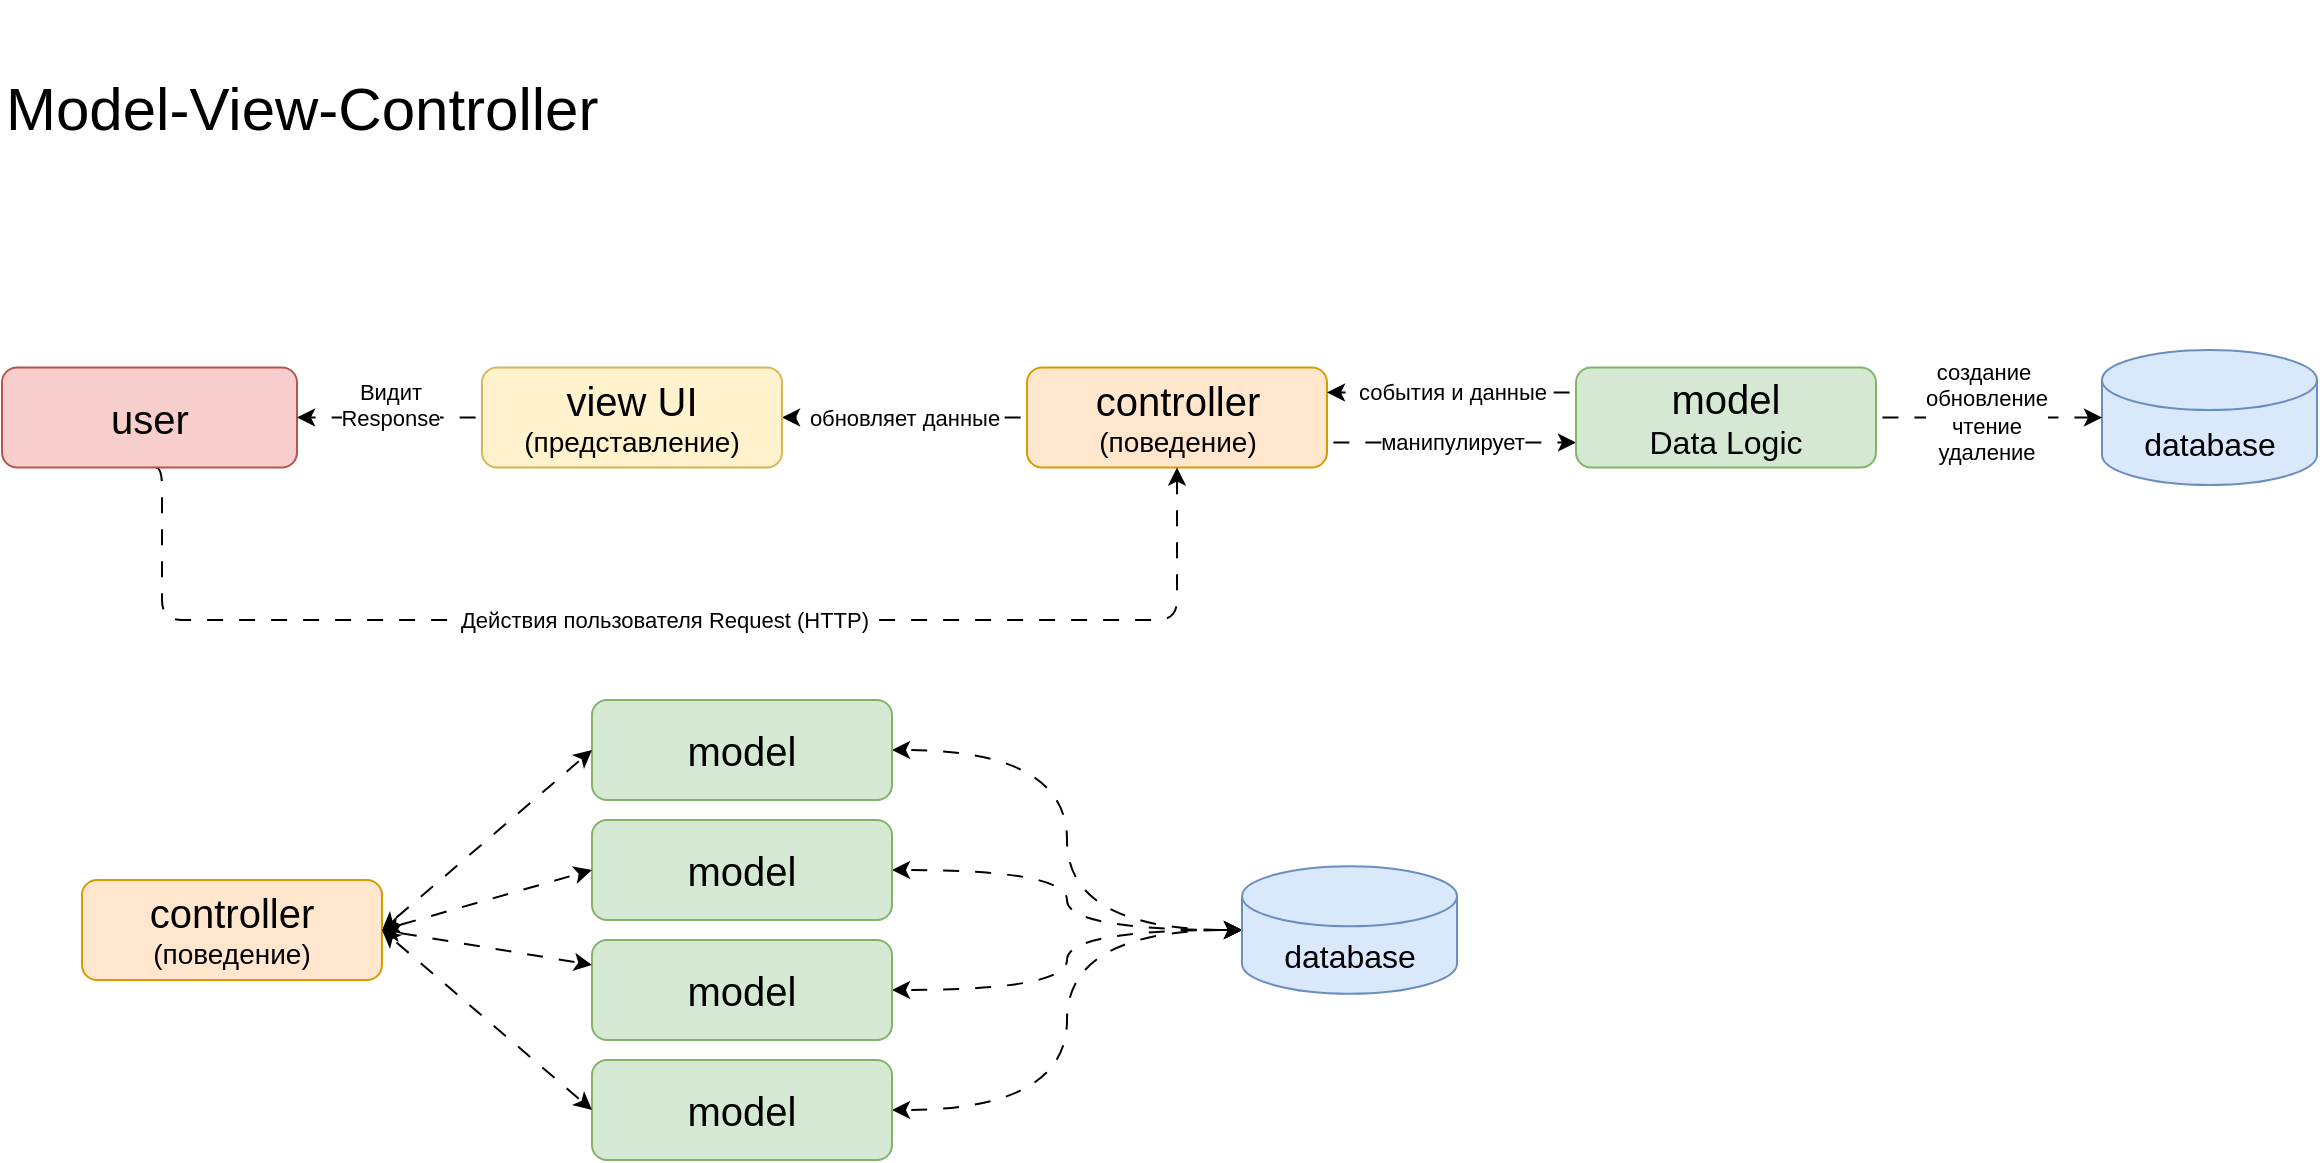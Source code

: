 <mxfile version="24.0.0" type="device">
  <diagram name="Страница — 1" id="rzjO-vOT7q0N-FWk-6G0">
    <mxGraphModel dx="1434" dy="738" grid="1" gridSize="10" guides="1" tooltips="1" connect="1" arrows="1" fold="1" page="1" pageScale="1" pageWidth="827" pageHeight="1169" math="0" shadow="0">
      <root>
        <mxCell id="0" />
        <mxCell id="1" parent="0" />
        <mxCell id="BH8-bxPjUuOaHF--VqtQ-5" value="манипулирует" style="edgeStyle=orthogonalEdgeStyle;rounded=0;orthogonalLoop=1;jettySize=auto;html=1;exitX=1;exitY=0.75;exitDx=0;exitDy=0;entryX=0;entryY=0.75;entryDx=0;entryDy=0;fillColor=#f5f5f5;strokeColor=default;flowAnimation=1;" parent="1" source="BH8-bxPjUuOaHF--VqtQ-2" target="BH8-bxPjUuOaHF--VqtQ-4" edge="1">
          <mxGeometry relative="1" as="geometry" />
        </mxCell>
        <mxCell id="v3jmCGaw-nn4HzSDJ-G7-1" value="обновляет данные" style="edgeStyle=orthogonalEdgeStyle;rounded=0;orthogonalLoop=1;jettySize=auto;html=1;exitX=0;exitY=0.5;exitDx=0;exitDy=0;flowAnimation=1;" edge="1" parent="1" source="BH8-bxPjUuOaHF--VqtQ-2" target="BH8-bxPjUuOaHF--VqtQ-15">
          <mxGeometry relative="1" as="geometry" />
        </mxCell>
        <mxCell id="BH8-bxPjUuOaHF--VqtQ-2" value="&lt;font style=&quot;&quot;&gt;&lt;span style=&quot;font-size: 20px;&quot;&gt;controller&lt;/span&gt;&lt;br&gt;&lt;font style=&quot;font-size: 14px;&quot;&gt;(поведение)&lt;/font&gt;&lt;/font&gt;" style="rounded=1;whiteSpace=wrap;html=1;fillColor=#ffe6cc;strokeColor=#d79b00;" parent="1" vertex="1">
          <mxGeometry x="552.5" y="223.75" width="150" height="50" as="geometry" />
        </mxCell>
        <mxCell id="BH8-bxPjUuOaHF--VqtQ-4" value="&lt;font style=&quot;&quot;&gt;&lt;font style=&quot;font-size: 20px;&quot;&gt;model&lt;/font&gt;&lt;br&gt;&lt;font style=&quot;font-size: 16px;&quot;&gt;Data Logic&lt;/font&gt;&lt;/font&gt;" style="rounded=1;whiteSpace=wrap;html=1;fillColor=#d5e8d4;strokeColor=#82b366;" parent="1" vertex="1">
          <mxGeometry x="827" y="223.75" width="150" height="50" as="geometry" />
        </mxCell>
        <mxCell id="BH8-bxPjUuOaHF--VqtQ-13" value="&lt;span style=&quot;font-size: 16px;&quot;&gt;database&lt;/span&gt;" style="shape=cylinder3;whiteSpace=wrap;html=1;boundedLbl=1;backgroundOutline=1;size=15;fillColor=#dae8fc;strokeColor=#6c8ebf;" parent="1" vertex="1">
          <mxGeometry x="1090" y="215" width="107.5" height="67.5" as="geometry" />
        </mxCell>
        <mxCell id="BH8-bxPjUuOaHF--VqtQ-14" style="edgeStyle=orthogonalEdgeStyle;rounded=1;orthogonalLoop=1;jettySize=auto;html=1;exitX=1;exitY=0.5;exitDx=0;exitDy=0;entryX=0;entryY=0.5;entryDx=0;entryDy=0;entryPerimeter=0;flowAnimation=1;curved=0;" parent="1" source="BH8-bxPjUuOaHF--VqtQ-4" target="BH8-bxPjUuOaHF--VqtQ-13" edge="1">
          <mxGeometry relative="1" as="geometry" />
        </mxCell>
        <mxCell id="BH8-bxPjUuOaHF--VqtQ-33" value="создание&amp;nbsp;&lt;br&gt;обновление&lt;br&gt;чтение&lt;br&gt;удаление" style="edgeLabel;html=1;align=center;verticalAlign=middle;resizable=0;points=[];" parent="BH8-bxPjUuOaHF--VqtQ-14" vertex="1" connectable="0">
          <mxGeometry x="-0.024" y="3" relative="1" as="geometry">
            <mxPoint as="offset" />
          </mxGeometry>
        </mxCell>
        <mxCell id="v3jmCGaw-nn4HzSDJ-G7-3" value="&#xa;&lt;span style=&quot;color: rgb(0, 0, 0); font-family: Helvetica; font-size: 11px; font-style: normal; font-variant-ligatures: normal; font-variant-caps: normal; font-weight: 400; letter-spacing: normal; orphans: 2; text-align: center; text-indent: 0px; text-transform: none; widows: 2; word-spacing: 0px; -webkit-text-stroke-width: 0px; white-space: nowrap; background-color: rgb(255, 255, 255); text-decoration-thickness: initial; text-decoration-style: initial; text-decoration-color: initial; display: inline !important; float: none;&quot;&gt;Видит&lt;/span&gt;&lt;br style=&quot;color: rgb(0, 0, 0); font-family: Helvetica; font-size: 11px; font-style: normal; font-variant-ligatures: normal; font-variant-caps: normal; font-weight: 400; letter-spacing: normal; orphans: 2; text-align: center; text-indent: 0px; text-transform: none; widows: 2; word-spacing: 0px; -webkit-text-stroke-width: 0px; white-space: nowrap; text-decoration-thickness: initial; text-decoration-style: initial; text-decoration-color: initial;&quot;&gt;&lt;span style=&quot;color: rgb(0, 0, 0); font-family: Helvetica; font-size: 11px; font-style: normal; font-variant-ligatures: normal; font-variant-caps: normal; font-weight: 400; letter-spacing: normal; orphans: 2; text-align: center; text-indent: 0px; text-transform: none; widows: 2; word-spacing: 0px; -webkit-text-stroke-width: 0px; white-space: nowrap; background-color: rgb(255, 255, 255); text-decoration-thickness: initial; text-decoration-style: initial; text-decoration-color: initial; display: inline !important; float: none;&quot;&gt;Response&lt;/span&gt;&#xa;&#xa;" style="edgeStyle=orthogonalEdgeStyle;rounded=0;orthogonalLoop=1;jettySize=auto;html=1;exitX=0;exitY=0.5;exitDx=0;exitDy=0;flowAnimation=1;" edge="1" parent="1" source="BH8-bxPjUuOaHF--VqtQ-15" target="BH8-bxPjUuOaHF--VqtQ-21">
          <mxGeometry relative="1" as="geometry" />
        </mxCell>
        <mxCell id="BH8-bxPjUuOaHF--VqtQ-15" value="&lt;font style=&quot;&quot;&gt;&lt;span style=&quot;font-size: 20px;&quot;&gt;view UI&lt;/span&gt;&lt;br&gt;&lt;font style=&quot;font-size: 14px;&quot;&gt;(представление)&lt;/font&gt;&lt;/font&gt;" style="rounded=1;whiteSpace=wrap;html=1;fillColor=#fff2cc;strokeColor=#d6b656;" parent="1" vertex="1">
          <mxGeometry x="280" y="223.75" width="150" height="50" as="geometry" />
        </mxCell>
        <mxCell id="v3jmCGaw-nn4HzSDJ-G7-12" value="Действия пользователя Request (HTTP)" style="edgeStyle=orthogonalEdgeStyle;rounded=1;orthogonalLoop=1;jettySize=auto;html=1;exitX=0.5;exitY=1;exitDx=0;exitDy=0;entryX=0.5;entryY=1;entryDx=0;entryDy=0;curved=0;flowAnimation=1;" edge="1" parent="1" source="BH8-bxPjUuOaHF--VqtQ-21" target="BH8-bxPjUuOaHF--VqtQ-2">
          <mxGeometry relative="1" as="geometry">
            <Array as="points">
              <mxPoint x="120" y="274" />
              <mxPoint x="120" y="350" />
              <mxPoint x="628" y="350" />
            </Array>
          </mxGeometry>
        </mxCell>
        <mxCell id="BH8-bxPjUuOaHF--VqtQ-21" value="&lt;span style=&quot;font-size: 20px;&quot;&gt;user&lt;/span&gt;" style="rounded=1;whiteSpace=wrap;html=1;fillColor=#f8cecc;strokeColor=#b85450;" parent="1" vertex="1">
          <mxGeometry x="40" y="223.75" width="147.5" height="50" as="geometry" />
        </mxCell>
        <mxCell id="BH8-bxPjUuOaHF--VqtQ-40" style="edgeStyle=orthogonalEdgeStyle;rounded=0;orthogonalLoop=1;jettySize=auto;html=1;exitX=1;exitY=0.5;exitDx=0;exitDy=0;entryX=0;entryY=0.5;entryDx=0;entryDy=0;flowAnimation=1;entryPerimeter=0;curved=1;startArrow=classic;startFill=1;" parent="1" source="BH8-bxPjUuOaHF--VqtQ-36" target="v3jmCGaw-nn4HzSDJ-G7-15" edge="1">
          <mxGeometry relative="1" as="geometry" />
        </mxCell>
        <mxCell id="BH8-bxPjUuOaHF--VqtQ-36" value="&lt;font style=&quot;font-size: 20px;&quot;&gt;model&lt;/font&gt;" style="rounded=1;whiteSpace=wrap;html=1;fillColor=#d5e8d4;strokeColor=#82b366;" parent="1" vertex="1">
          <mxGeometry x="335" y="390" width="150" height="50" as="geometry" />
        </mxCell>
        <mxCell id="BH8-bxPjUuOaHF--VqtQ-56" style="rounded=0;orthogonalLoop=1;jettySize=auto;html=1;exitX=1;exitY=0.5;exitDx=0;exitDy=0;entryX=0;entryY=0.5;entryDx=0;entryDy=0;flowAnimation=1;startArrow=classic;startFill=1;" parent="1" source="BH8-bxPjUuOaHF--VqtQ-38" target="BH8-bxPjUuOaHF--VqtQ-36" edge="1">
          <mxGeometry relative="1" as="geometry" />
        </mxCell>
        <mxCell id="BH8-bxPjUuOaHF--VqtQ-38" value="&lt;span style=&quot;font-size: 20px;&quot;&gt;controller&lt;/span&gt;&lt;br&gt;&lt;font style=&quot;font-size: 14px;&quot;&gt;(поведение)&lt;/font&gt;" style="rounded=1;whiteSpace=wrap;html=1;fillColor=#ffe6cc;strokeColor=#d79b00;" parent="1" vertex="1">
          <mxGeometry x="80" y="480" width="150" height="50" as="geometry" />
        </mxCell>
        <mxCell id="BH8-bxPjUuOaHF--VqtQ-41" style="edgeStyle=orthogonalEdgeStyle;rounded=0;orthogonalLoop=1;jettySize=auto;html=1;exitX=1;exitY=0.5;exitDx=0;exitDy=0;entryX=0;entryY=0.5;entryDx=0;entryDy=0;flowAnimation=1;entryPerimeter=0;curved=1;startArrow=classic;startFill=1;" parent="1" source="BH8-bxPjUuOaHF--VqtQ-42" target="v3jmCGaw-nn4HzSDJ-G7-15" edge="1">
          <mxGeometry relative="1" as="geometry">
            <mxPoint x="532.5" y="475" as="targetPoint" />
          </mxGeometry>
        </mxCell>
        <mxCell id="BH8-bxPjUuOaHF--VqtQ-42" value="&lt;span style=&quot;font-size: 20px;&quot;&gt;model&lt;/span&gt;" style="rounded=1;whiteSpace=wrap;html=1;fillColor=#d5e8d4;strokeColor=#82b366;" parent="1" vertex="1">
          <mxGeometry x="335" y="450" width="150" height="50" as="geometry" />
        </mxCell>
        <mxCell id="BH8-bxPjUuOaHF--VqtQ-44" style="edgeStyle=orthogonalEdgeStyle;rounded=0;orthogonalLoop=1;jettySize=auto;html=1;exitX=1;exitY=0.5;exitDx=0;exitDy=0;entryX=0;entryY=0.5;entryDx=0;entryDy=0;flowAnimation=1;entryPerimeter=0;curved=1;startArrow=classic;startFill=1;" parent="1" source="BH8-bxPjUuOaHF--VqtQ-45" target="v3jmCGaw-nn4HzSDJ-G7-15" edge="1">
          <mxGeometry relative="1" as="geometry">
            <mxPoint x="532.5" y="595" as="targetPoint" />
          </mxGeometry>
        </mxCell>
        <mxCell id="BH8-bxPjUuOaHF--VqtQ-45" value="&lt;span style=&quot;font-size: 20px;&quot;&gt;model&lt;/span&gt;" style="rounded=1;whiteSpace=wrap;html=1;fillColor=#d5e8d4;strokeColor=#82b366;" parent="1" vertex="1">
          <mxGeometry x="335" y="570" width="150" height="50" as="geometry" />
        </mxCell>
        <mxCell id="BH8-bxPjUuOaHF--VqtQ-50" style="edgeStyle=orthogonalEdgeStyle;rounded=0;orthogonalLoop=1;jettySize=auto;html=1;exitX=1;exitY=0.5;exitDx=0;exitDy=0;entryX=0;entryY=0.5;entryDx=0;entryDy=0;flowAnimation=1;entryPerimeter=0;curved=1;startArrow=classic;startFill=1;" parent="1" source="BH8-bxPjUuOaHF--VqtQ-51" target="v3jmCGaw-nn4HzSDJ-G7-15" edge="1">
          <mxGeometry relative="1" as="geometry">
            <mxPoint x="532.5" y="535" as="targetPoint" />
          </mxGeometry>
        </mxCell>
        <mxCell id="BH8-bxPjUuOaHF--VqtQ-51" value="&lt;span style=&quot;font-size: 20px;&quot;&gt;model&lt;/span&gt;" style="rounded=1;whiteSpace=wrap;html=1;fillColor=#d5e8d4;strokeColor=#82b366;" parent="1" vertex="1">
          <mxGeometry x="335" y="510" width="150" height="50" as="geometry" />
        </mxCell>
        <mxCell id="BH8-bxPjUuOaHF--VqtQ-48" style="rounded=0;orthogonalLoop=1;jettySize=auto;html=1;exitX=1;exitY=0.5;exitDx=0;exitDy=0;entryX=0;entryY=0.5;entryDx=0;entryDy=0;flowAnimation=1;startArrow=classic;startFill=1;" parent="1" source="BH8-bxPjUuOaHF--VqtQ-38" target="BH8-bxPjUuOaHF--VqtQ-42" edge="1">
          <mxGeometry relative="1" as="geometry" />
        </mxCell>
        <mxCell id="BH8-bxPjUuOaHF--VqtQ-55" style="rounded=0;orthogonalLoop=1;jettySize=auto;html=1;exitX=1;exitY=0.5;exitDx=0;exitDy=0;flowAnimation=1;startArrow=classic;startFill=1;" parent="1" source="BH8-bxPjUuOaHF--VqtQ-38" target="BH8-bxPjUuOaHF--VqtQ-51" edge="1">
          <mxGeometry relative="1" as="geometry" />
        </mxCell>
        <mxCell id="BH8-bxPjUuOaHF--VqtQ-47" style="rounded=0;orthogonalLoop=1;jettySize=auto;html=1;exitX=1;exitY=0.5;exitDx=0;exitDy=0;entryX=0;entryY=0.5;entryDx=0;entryDy=0;flowAnimation=1;startArrow=classic;startFill=1;" parent="1" source="BH8-bxPjUuOaHF--VqtQ-38" target="BH8-bxPjUuOaHF--VqtQ-45" edge="1">
          <mxGeometry relative="1" as="geometry" />
        </mxCell>
        <mxCell id="v3jmCGaw-nn4HzSDJ-G7-6" value="события и данные" style="edgeStyle=orthogonalEdgeStyle;rounded=0;orthogonalLoop=1;jettySize=auto;html=1;fillColor=#f5f5f5;strokeColor=default;flowAnimation=1;entryX=1;entryY=0.25;entryDx=0;entryDy=0;exitX=0;exitY=0.25;exitDx=0;exitDy=0;" edge="1" parent="1" source="BH8-bxPjUuOaHF--VqtQ-4" target="BH8-bxPjUuOaHF--VqtQ-2">
          <mxGeometry relative="1" as="geometry">
            <mxPoint x="70" y="430" as="sourcePoint" />
            <mxPoint x="200" y="410" as="targetPoint" />
          </mxGeometry>
        </mxCell>
        <mxCell id="v3jmCGaw-nn4HzSDJ-G7-15" value="&lt;font style=&quot;font-size: 16px;&quot;&gt;database&lt;/font&gt;" style="shape=cylinder3;whiteSpace=wrap;html=1;boundedLbl=1;backgroundOutline=1;size=15;fillColor=#dae8fc;strokeColor=#6c8ebf;" vertex="1" parent="1">
          <mxGeometry x="660" y="473.12" width="107.5" height="63.75" as="geometry" />
        </mxCell>
        <mxCell id="v3jmCGaw-nn4HzSDJ-G7-17" value="&lt;h1 id=&quot;firstHeading&quot; class=&quot;firstHeading mw-first-heading&quot; style=&quot;color: rgb(0, 0, 0); font-weight: normal; margin: 0px 0px 0.25em; padding: 0px; overflow: visible; border-bottom: 1px solid rgb(162, 169, 177); font-size: 1.8em; line-height: 1.375; font-style: normal; font-variant-ligatures: normal; font-variant-caps: normal; letter-spacing: normal; orphans: 2; text-align: start; text-indent: 0px; text-transform: none; widows: 2; word-spacing: 0px; -webkit-text-stroke-width: 0px; white-space: normal; text-decoration-thickness: initial; text-decoration-style: initial; text-decoration-color: initial;&quot;&gt;&lt;br&gt;&lt;/h1&gt;" style="text;whiteSpace=wrap;html=1;" vertex="1" parent="1">
          <mxGeometry x="50" y="40" width="260" height="60" as="geometry" />
        </mxCell>
        <mxCell id="v3jmCGaw-nn4HzSDJ-G7-19" value="Model-View-Controller" style="text;whiteSpace=wrap;fontSize=30;" vertex="1" parent="1">
          <mxGeometry x="40" y="70" width="330" height="50" as="geometry" />
        </mxCell>
      </root>
    </mxGraphModel>
  </diagram>
</mxfile>
